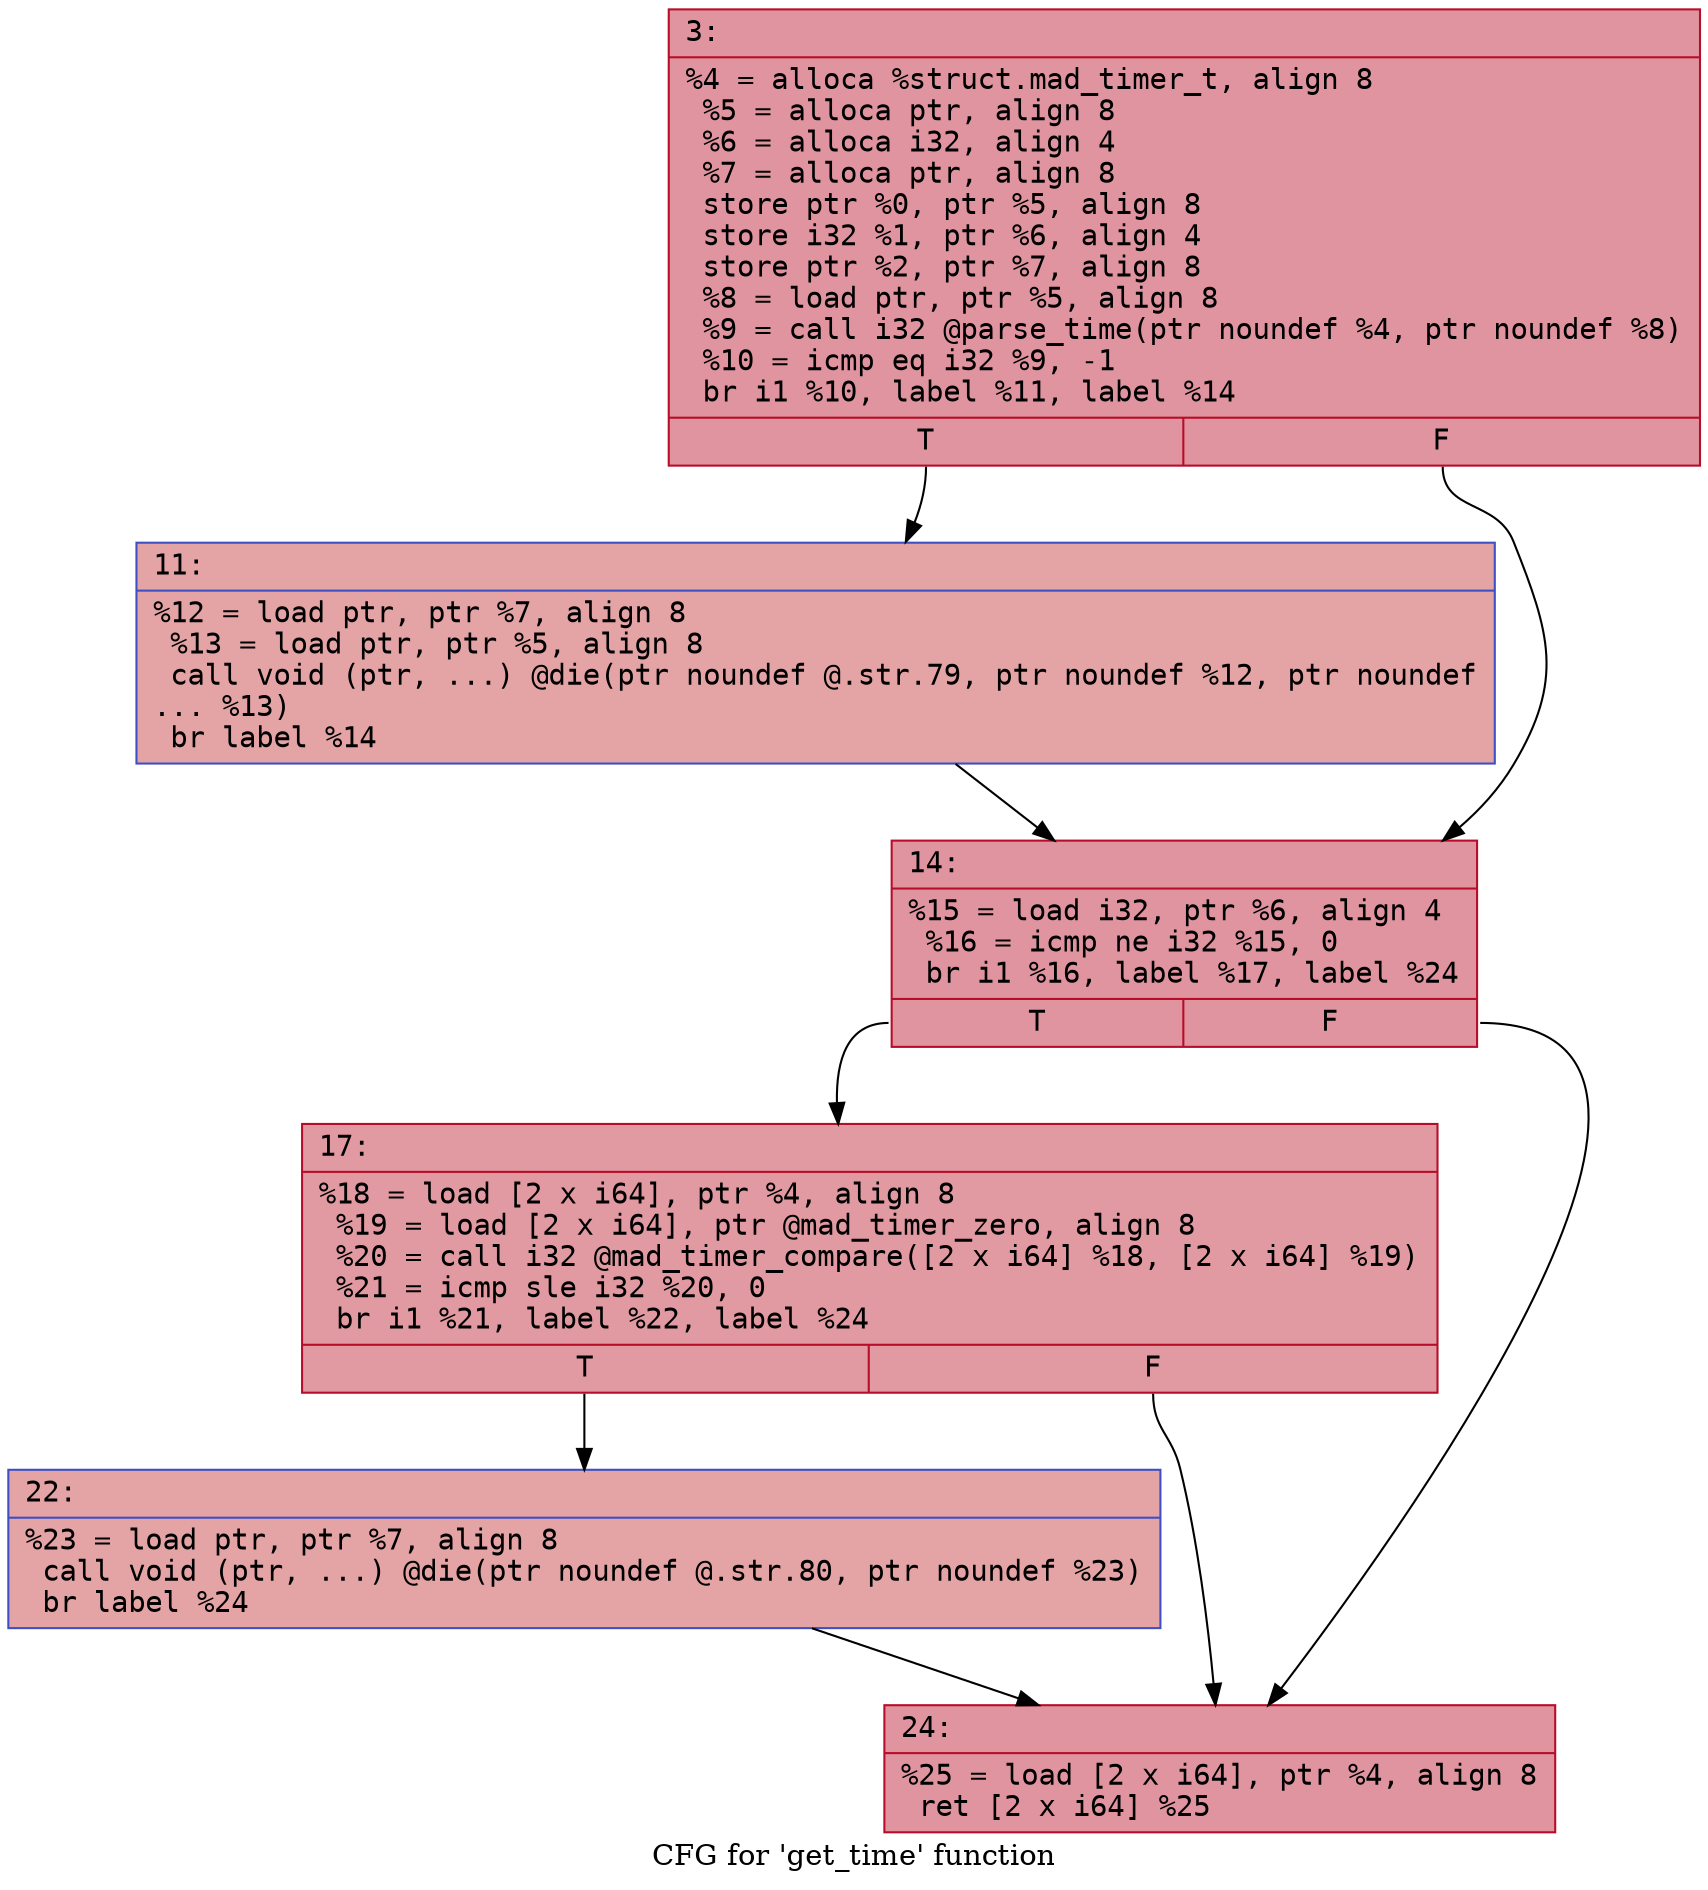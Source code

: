 digraph "CFG for 'get_time' function" {
	label="CFG for 'get_time' function";

	Node0x600002e74550 [shape=record,color="#b70d28ff", style=filled, fillcolor="#b70d2870" fontname="Courier",label="{3:\l|  %4 = alloca %struct.mad_timer_t, align 8\l  %5 = alloca ptr, align 8\l  %6 = alloca i32, align 4\l  %7 = alloca ptr, align 8\l  store ptr %0, ptr %5, align 8\l  store i32 %1, ptr %6, align 4\l  store ptr %2, ptr %7, align 8\l  %8 = load ptr, ptr %5, align 8\l  %9 = call i32 @parse_time(ptr noundef %4, ptr noundef %8)\l  %10 = icmp eq i32 %9, -1\l  br i1 %10, label %11, label %14\l|{<s0>T|<s1>F}}"];
	Node0x600002e74550:s0 -> Node0x600002e745a0[tooltip="3 -> 11\nProbability 37.50%" ];
	Node0x600002e74550:s1 -> Node0x600002e745f0[tooltip="3 -> 14\nProbability 62.50%" ];
	Node0x600002e745a0 [shape=record,color="#3d50c3ff", style=filled, fillcolor="#c32e3170" fontname="Courier",label="{11:\l|  %12 = load ptr, ptr %7, align 8\l  %13 = load ptr, ptr %5, align 8\l  call void (ptr, ...) @die(ptr noundef @.str.79, ptr noundef %12, ptr noundef\l... %13)\l  br label %14\l}"];
	Node0x600002e745a0 -> Node0x600002e745f0[tooltip="11 -> 14\nProbability 100.00%" ];
	Node0x600002e745f0 [shape=record,color="#b70d28ff", style=filled, fillcolor="#b70d2870" fontname="Courier",label="{14:\l|  %15 = load i32, ptr %6, align 4\l  %16 = icmp ne i32 %15, 0\l  br i1 %16, label %17, label %24\l|{<s0>T|<s1>F}}"];
	Node0x600002e745f0:s0 -> Node0x600002e74640[tooltip="14 -> 17\nProbability 62.50%" ];
	Node0x600002e745f0:s1 -> Node0x600002e746e0[tooltip="14 -> 24\nProbability 37.50%" ];
	Node0x600002e74640 [shape=record,color="#b70d28ff", style=filled, fillcolor="#bb1b2c70" fontname="Courier",label="{17:\l|  %18 = load [2 x i64], ptr %4, align 8\l  %19 = load [2 x i64], ptr @mad_timer_zero, align 8\l  %20 = call i32 @mad_timer_compare([2 x i64] %18, [2 x i64] %19)\l  %21 = icmp sle i32 %20, 0\l  br i1 %21, label %22, label %24\l|{<s0>T|<s1>F}}"];
	Node0x600002e74640:s0 -> Node0x600002e74690[tooltip="17 -> 22\nProbability 50.00%" ];
	Node0x600002e74640:s1 -> Node0x600002e746e0[tooltip="17 -> 24\nProbability 50.00%" ];
	Node0x600002e74690 [shape=record,color="#3d50c3ff", style=filled, fillcolor="#c32e3170" fontname="Courier",label="{22:\l|  %23 = load ptr, ptr %7, align 8\l  call void (ptr, ...) @die(ptr noundef @.str.80, ptr noundef %23)\l  br label %24\l}"];
	Node0x600002e74690 -> Node0x600002e746e0[tooltip="22 -> 24\nProbability 100.00%" ];
	Node0x600002e746e0 [shape=record,color="#b70d28ff", style=filled, fillcolor="#b70d2870" fontname="Courier",label="{24:\l|  %25 = load [2 x i64], ptr %4, align 8\l  ret [2 x i64] %25\l}"];
}
